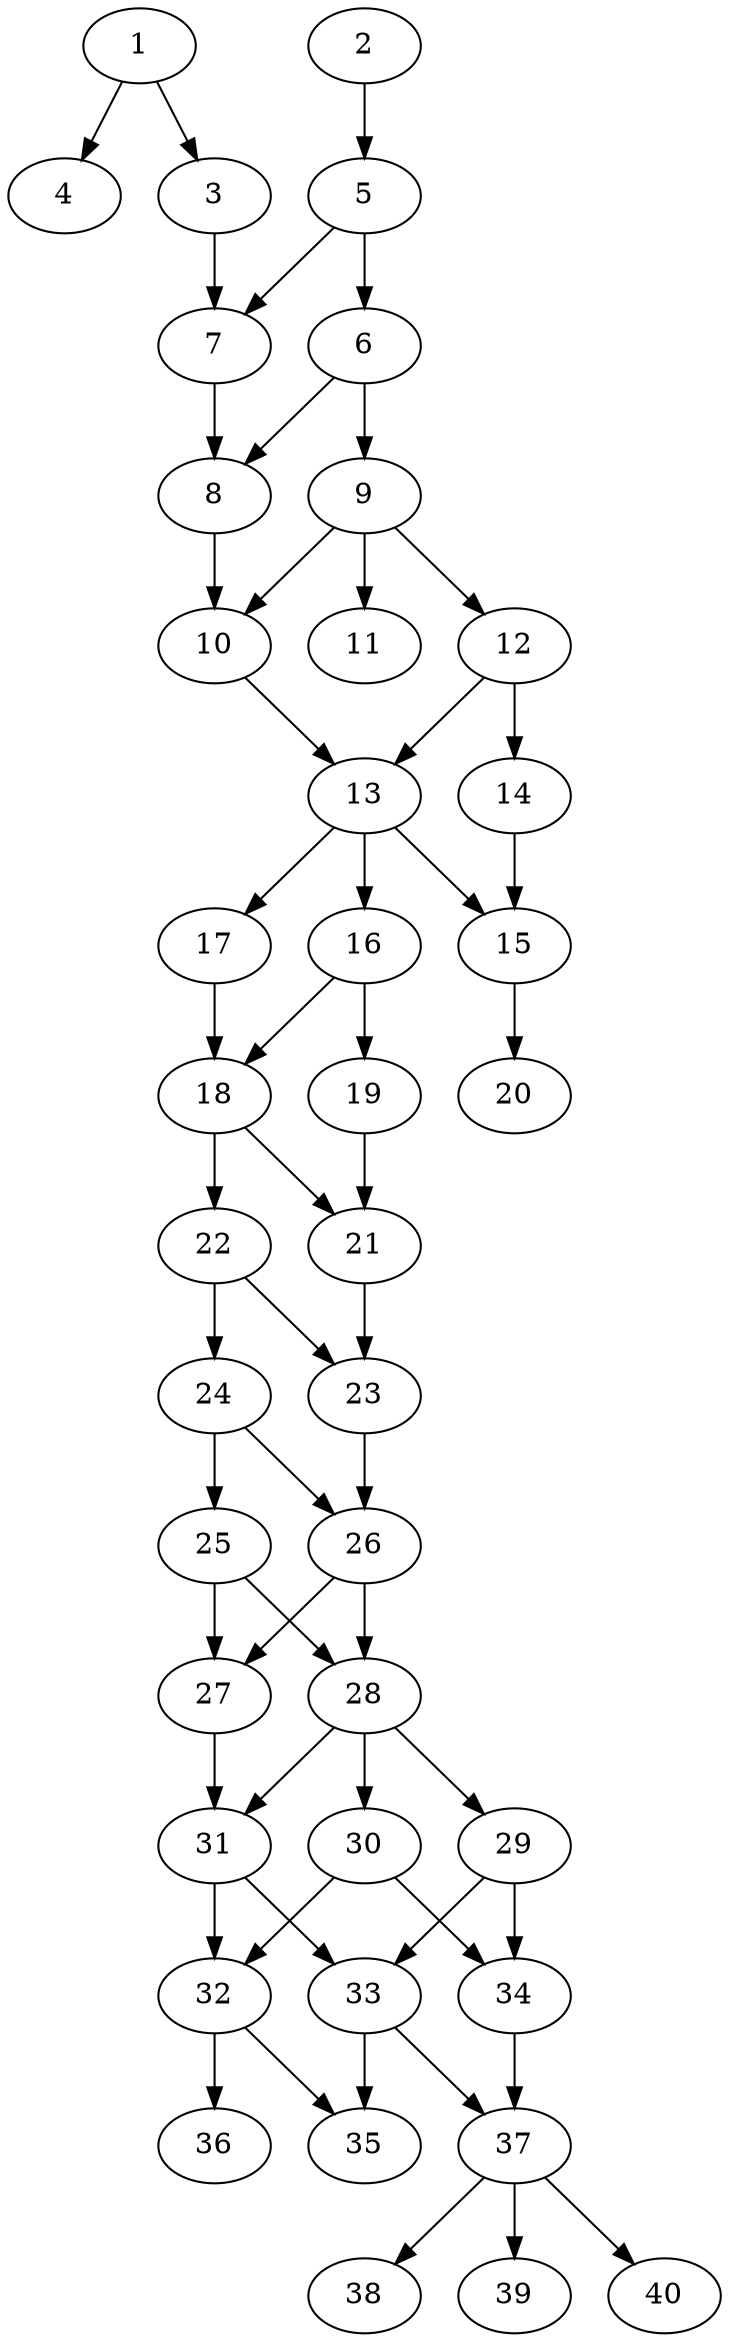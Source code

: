 // DAG automatically generated by daggen at Thu Oct  3 14:06:49 2019
// ./daggen --dot -n 40 --ccr 0.5 --fat 0.3 --regular 0.9 --density 0.7 --mindata 5242880 --maxdata 52428800 
digraph G {
  1 [size="92524544", alpha="0.17", expect_size="46262272"] 
  1 -> 3 [size ="46262272"]
  1 -> 4 [size ="46262272"]
  2 [size="94937088", alpha="0.15", expect_size="47468544"] 
  2 -> 5 [size ="47468544"]
  3 [size="33492992", alpha="0.02", expect_size="16746496"] 
  3 -> 7 [size ="16746496"]
  4 [size="35637248", alpha="0.10", expect_size="17818624"] 
  5 [size="36540416", alpha="0.13", expect_size="18270208"] 
  5 -> 6 [size ="18270208"]
  5 -> 7 [size ="18270208"]
  6 [size="82165760", alpha="0.00", expect_size="41082880"] 
  6 -> 8 [size ="41082880"]
  6 -> 9 [size ="41082880"]
  7 [size="12986368", alpha="0.05", expect_size="6493184"] 
  7 -> 8 [size ="6493184"]
  8 [size="69664768", alpha="0.13", expect_size="34832384"] 
  8 -> 10 [size ="34832384"]
  9 [size="89223168", alpha="0.00", expect_size="44611584"] 
  9 -> 10 [size ="44611584"]
  9 -> 11 [size ="44611584"]
  9 -> 12 [size ="44611584"]
  10 [size="62824448", alpha="0.19", expect_size="31412224"] 
  10 -> 13 [size ="31412224"]
  11 [size="31449088", alpha="0.17", expect_size="15724544"] 
  12 [size="16189440", alpha="0.02", expect_size="8094720"] 
  12 -> 13 [size ="8094720"]
  12 -> 14 [size ="8094720"]
  13 [size="88719360", alpha="0.07", expect_size="44359680"] 
  13 -> 15 [size ="44359680"]
  13 -> 16 [size ="44359680"]
  13 -> 17 [size ="44359680"]
  14 [size="96641024", alpha="0.17", expect_size="48320512"] 
  14 -> 15 [size ="48320512"]
  15 [size="48902144", alpha="0.06", expect_size="24451072"] 
  15 -> 20 [size ="24451072"]
  16 [size="17565696", alpha="0.12", expect_size="8782848"] 
  16 -> 18 [size ="8782848"]
  16 -> 19 [size ="8782848"]
  17 [size="18448384", alpha="0.10", expect_size="9224192"] 
  17 -> 18 [size ="9224192"]
  18 [size="40898560", alpha="0.19", expect_size="20449280"] 
  18 -> 21 [size ="20449280"]
  18 -> 22 [size ="20449280"]
  19 [size="99993600", alpha="0.13", expect_size="49996800"] 
  19 -> 21 [size ="49996800"]
  20 [size="101220352", alpha="0.17", expect_size="50610176"] 
  21 [size="98060288", alpha="0.18", expect_size="49030144"] 
  21 -> 23 [size ="49030144"]
  22 [size="84408320", alpha="0.17", expect_size="42204160"] 
  22 -> 23 [size ="42204160"]
  22 -> 24 [size ="42204160"]
  23 [size="92813312", alpha="0.01", expect_size="46406656"] 
  23 -> 26 [size ="46406656"]
  24 [size="33599488", alpha="0.11", expect_size="16799744"] 
  24 -> 25 [size ="16799744"]
  24 -> 26 [size ="16799744"]
  25 [size="18180096", alpha="0.06", expect_size="9090048"] 
  25 -> 27 [size ="9090048"]
  25 -> 28 [size ="9090048"]
  26 [size="48189440", alpha="0.16", expect_size="24094720"] 
  26 -> 27 [size ="24094720"]
  26 -> 28 [size ="24094720"]
  27 [size="12163072", alpha="0.06", expect_size="6081536"] 
  27 -> 31 [size ="6081536"]
  28 [size="57161728", alpha="0.09", expect_size="28580864"] 
  28 -> 29 [size ="28580864"]
  28 -> 30 [size ="28580864"]
  28 -> 31 [size ="28580864"]
  29 [size="54050816", alpha="0.09", expect_size="27025408"] 
  29 -> 33 [size ="27025408"]
  29 -> 34 [size ="27025408"]
  30 [size="20021248", alpha="0.00", expect_size="10010624"] 
  30 -> 32 [size ="10010624"]
  30 -> 34 [size ="10010624"]
  31 [size="98762752", alpha="0.16", expect_size="49381376"] 
  31 -> 32 [size ="49381376"]
  31 -> 33 [size ="49381376"]
  32 [size="89200640", alpha="0.12", expect_size="44600320"] 
  32 -> 35 [size ="44600320"]
  32 -> 36 [size ="44600320"]
  33 [size="75786240", alpha="0.05", expect_size="37893120"] 
  33 -> 35 [size ="37893120"]
  33 -> 37 [size ="37893120"]
  34 [size="81524736", alpha="0.17", expect_size="40762368"] 
  34 -> 37 [size ="40762368"]
  35 [size="37199872", alpha="0.16", expect_size="18599936"] 
  36 [size="63240192", alpha="0.18", expect_size="31620096"] 
  37 [size="42579968", alpha="0.00", expect_size="21289984"] 
  37 -> 38 [size ="21289984"]
  37 -> 39 [size ="21289984"]
  37 -> 40 [size ="21289984"]
  38 [size="72095744", alpha="0.10", expect_size="36047872"] 
  39 [size="22222848", alpha="0.18", expect_size="11111424"] 
  40 [size="66072576", alpha="0.05", expect_size="33036288"] 
}
